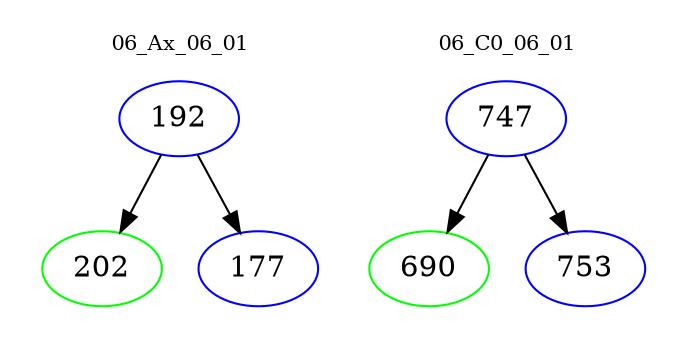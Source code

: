 digraph{
subgraph cluster_0 {
color = white
label = "06_Ax_06_01";
fontsize=10;
T0_192 [label="192", color="blue"]
T0_192 -> T0_202 [color="black"]
T0_202 [label="202", color="green"]
T0_192 -> T0_177 [color="black"]
T0_177 [label="177", color="blue"]
}
subgraph cluster_1 {
color = white
label = "06_C0_06_01";
fontsize=10;
T1_747 [label="747", color="blue"]
T1_747 -> T1_690 [color="black"]
T1_690 [label="690", color="green"]
T1_747 -> T1_753 [color="black"]
T1_753 [label="753", color="blue"]
}
}
